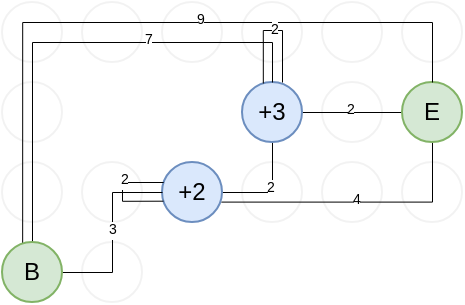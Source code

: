 <mxfile version="24.9.1">
  <diagram name="Page-1" id="T8_Pfgg00Lvm1iwahL-D">
    <mxGraphModel dx="683" dy="362" grid="1" gridSize="10" guides="1" tooltips="1" connect="1" arrows="1" fold="1" page="1" pageScale="1" pageWidth="850" pageHeight="1100" background="none" math="0" shadow="0">
      <root>
        <mxCell id="0" />
        <mxCell id="1" parent="0" />
        <mxCell id="sveesTRRniiYQOb-pHVm-175" value="" style="ellipse;whiteSpace=wrap;html=1;aspect=fixed;labelBackgroundColor=none;rounded=0;opacity=5;movable=1;resizable=1;rotatable=1;deletable=1;editable=1;locked=0;connectable=1;" vertex="1" parent="1">
          <mxGeometry x="540" y="240" width="30" height="30" as="geometry" />
        </mxCell>
        <mxCell id="sveesTRRniiYQOb-pHVm-159" value="" style="ellipse;whiteSpace=wrap;html=1;aspect=fixed;labelBackgroundColor=none;rounded=0;opacity=5;movable=1;resizable=1;rotatable=1;deletable=1;editable=1;locked=0;connectable=1;" vertex="1" parent="1">
          <mxGeometry x="420" y="240" width="30" height="30" as="geometry" />
        </mxCell>
        <mxCell id="sveesTRRniiYQOb-pHVm-161" value="" style="ellipse;whiteSpace=wrap;html=1;aspect=fixed;labelBackgroundColor=none;rounded=0;opacity=5;movable=1;resizable=1;rotatable=1;deletable=1;editable=1;locked=0;connectable=1;" vertex="1" parent="1">
          <mxGeometry x="460" y="240" width="30" height="30" as="geometry" />
        </mxCell>
        <mxCell id="sveesTRRniiYQOb-pHVm-163" value="" style="ellipse;whiteSpace=wrap;html=1;aspect=fixed;labelBackgroundColor=none;rounded=0;opacity=5;movable=1;resizable=1;rotatable=1;deletable=1;editable=1;locked=0;connectable=1;" vertex="1" parent="1">
          <mxGeometry x="500" y="240" width="30" height="30" as="geometry" />
        </mxCell>
        <mxCell id="sveesTRRniiYQOb-pHVm-166" value="" style="ellipse;whiteSpace=wrap;html=1;aspect=fixed;labelBackgroundColor=none;rounded=0;opacity=5;movable=1;resizable=1;rotatable=1;deletable=1;editable=1;locked=0;connectable=1;" vertex="1" parent="1">
          <mxGeometry x="420" y="280" width="30" height="30" as="geometry" />
        </mxCell>
        <mxCell id="sveesTRRniiYQOb-pHVm-168" value="" style="ellipse;whiteSpace=wrap;html=1;aspect=fixed;labelBackgroundColor=none;rounded=0;opacity=5;movable=1;resizable=1;rotatable=1;deletable=1;editable=1;locked=0;connectable=1;" vertex="1" parent="1">
          <mxGeometry x="420" y="320" width="30" height="30" as="geometry" />
        </mxCell>
        <mxCell id="sveesTRRniiYQOb-pHVm-170" value="" style="ellipse;whiteSpace=wrap;html=1;aspect=fixed;labelBackgroundColor=none;rounded=0;opacity=5;movable=1;resizable=1;rotatable=1;deletable=1;editable=1;locked=0;connectable=1;" vertex="1" parent="1">
          <mxGeometry x="460" y="320" width="30" height="30" as="geometry" />
        </mxCell>
        <mxCell id="sveesTRRniiYQOb-pHVm-177" value="" style="ellipse;whiteSpace=wrap;html=1;aspect=fixed;labelBackgroundColor=none;rounded=0;opacity=5;movable=1;resizable=1;rotatable=1;deletable=1;editable=1;locked=0;connectable=1;" vertex="1" parent="1">
          <mxGeometry x="580" y="240" width="30" height="30" as="geometry" />
        </mxCell>
        <mxCell id="sveesTRRniiYQOb-pHVm-179" value="" style="ellipse;whiteSpace=wrap;html=1;aspect=fixed;labelBackgroundColor=none;rounded=0;opacity=5;movable=1;resizable=1;rotatable=1;deletable=1;editable=1;locked=0;connectable=1;" vertex="1" parent="1">
          <mxGeometry x="620" y="240" width="30" height="30" as="geometry" />
        </mxCell>
        <mxCell id="sveesTRRniiYQOb-pHVm-186" value="" style="ellipse;whiteSpace=wrap;html=1;aspect=fixed;labelBackgroundColor=none;rounded=0;opacity=5;movable=1;resizable=1;rotatable=1;deletable=1;editable=1;locked=0;connectable=1;" vertex="1" parent="1">
          <mxGeometry x="580" y="280" width="30" height="30" as="geometry" />
        </mxCell>
        <mxCell id="sveesTRRniiYQOb-pHVm-188" value="" style="ellipse;whiteSpace=wrap;html=1;aspect=fixed;labelBackgroundColor=none;rounded=0;opacity=5;movable=1;resizable=1;rotatable=1;deletable=1;editable=1;locked=0;connectable=1;" vertex="1" parent="1">
          <mxGeometry x="540" y="320" width="30" height="30" as="geometry" />
        </mxCell>
        <mxCell id="sveesTRRniiYQOb-pHVm-191" value="" style="ellipse;whiteSpace=wrap;html=1;aspect=fixed;labelBackgroundColor=none;rounded=0;opacity=5;movable=1;resizable=1;rotatable=1;deletable=1;editable=1;locked=0;connectable=1;" vertex="1" parent="1">
          <mxGeometry x="580" y="320" width="30" height="30" as="geometry" />
        </mxCell>
        <mxCell id="sveesTRRniiYQOb-pHVm-195" value="" style="ellipse;whiteSpace=wrap;html=1;aspect=fixed;labelBackgroundColor=none;rounded=0;opacity=5;movable=1;resizable=1;rotatable=1;deletable=1;editable=1;locked=0;connectable=1;" vertex="1" parent="1">
          <mxGeometry x="620" y="320" width="30" height="30" as="geometry" />
        </mxCell>
        <mxCell id="sveesTRRniiYQOb-pHVm-203" value="" style="ellipse;whiteSpace=wrap;html=1;aspect=fixed;labelBackgroundColor=none;rounded=0;opacity=5;movable=1;resizable=1;rotatable=1;deletable=1;editable=1;locked=0;connectable=1;" vertex="1" parent="1">
          <mxGeometry x="460" y="360" width="30" height="30" as="geometry" />
        </mxCell>
        <mxCell id="sveesTRRniiYQOb-pHVm-144" style="edgeStyle=orthogonalEdgeStyle;rounded=0;orthogonalLoop=1;jettySize=auto;html=1;exitX=1;exitY=0.5;exitDx=0;exitDy=0;entryX=0.5;entryY=1;entryDx=0;entryDy=0;strokeWidth=0.5;endArrow=none;endFill=0;" edge="1" parent="1" source="sveesTRRniiYQOb-pHVm-92" target="sveesTRRniiYQOb-pHVm-101">
          <mxGeometry relative="1" as="geometry" />
        </mxCell>
        <mxCell id="sveesTRRniiYQOb-pHVm-145" value="2" style="edgeLabel;html=1;align=center;verticalAlign=middle;resizable=0;points=[];fontSize=7;" vertex="1" connectable="0" parent="sveesTRRniiYQOb-pHVm-144">
          <mxGeometry y="-2" relative="1" as="geometry">
            <mxPoint x="-3" y="-2" as="offset" />
          </mxGeometry>
        </mxCell>
        <mxCell id="sveesTRRniiYQOb-pHVm-152" style="edgeStyle=orthogonalEdgeStyle;rounded=0;orthogonalLoop=1;jettySize=auto;html=1;exitX=0.98;exitY=0.66;exitDx=0;exitDy=0;entryX=0.5;entryY=1;entryDx=0;entryDy=0;strokeWidth=0.5;endArrow=none;endFill=0;exitPerimeter=0;" edge="1" parent="1" source="sveesTRRniiYQOb-pHVm-92" target="sveesTRRniiYQOb-pHVm-112">
          <mxGeometry relative="1" as="geometry">
            <Array as="points">
              <mxPoint x="635" y="340" />
            </Array>
          </mxGeometry>
        </mxCell>
        <mxCell id="sveesTRRniiYQOb-pHVm-153" value="4" style="edgeLabel;html=1;align=center;verticalAlign=middle;resizable=0;points=[];fontSize=7;" vertex="1" connectable="0" parent="sveesTRRniiYQOb-pHVm-152">
          <mxGeometry x="-0.012" y="1" relative="1" as="geometry">
            <mxPoint as="offset" />
          </mxGeometry>
        </mxCell>
        <mxCell id="sveesTRRniiYQOb-pHVm-92" value="+2" style="ellipse;whiteSpace=wrap;html=1;aspect=fixed;labelBackgroundColor=none;rounded=0;fillColor=#dae8fc;strokeColor=#6c8ebf;" vertex="1" parent="1">
          <mxGeometry x="500" y="320" width="30" height="30" as="geometry" />
        </mxCell>
        <mxCell id="sveesTRRniiYQOb-pHVm-142" style="edgeStyle=orthogonalEdgeStyle;rounded=0;orthogonalLoop=1;jettySize=auto;html=1;exitX=1;exitY=0.5;exitDx=0;exitDy=0;entryX=0;entryY=0.5;entryDx=0;entryDy=0;endArrow=none;endFill=0;strokeWidth=0.5;" edge="1" parent="1" source="sveesTRRniiYQOb-pHVm-101" target="sveesTRRniiYQOb-pHVm-112">
          <mxGeometry relative="1" as="geometry" />
        </mxCell>
        <mxCell id="sveesTRRniiYQOb-pHVm-143" value="2" style="edgeLabel;html=1;align=center;verticalAlign=middle;resizable=0;points=[];fontSize=7;" vertex="1" connectable="0" parent="sveesTRRniiYQOb-pHVm-142">
          <mxGeometry x="-0.057" y="1" relative="1" as="geometry">
            <mxPoint as="offset" />
          </mxGeometry>
        </mxCell>
        <mxCell id="sveesTRRniiYQOb-pHVm-101" value="+3" style="ellipse;whiteSpace=wrap;html=1;aspect=fixed;labelBackgroundColor=none;rounded=0;fillColor=#dae8fc;strokeColor=#6c8ebf;" vertex="1" parent="1">
          <mxGeometry x="540" y="280" width="30" height="30" as="geometry" />
        </mxCell>
        <mxCell id="sveesTRRniiYQOb-pHVm-112" value="E" style="ellipse;whiteSpace=wrap;html=1;aspect=fixed;labelBackgroundColor=none;rounded=0;fillColor=#d5e8d4;strokeColor=#82b366;" vertex="1" parent="1">
          <mxGeometry x="620" y="280" width="30" height="30" as="geometry" />
        </mxCell>
        <mxCell id="sveesTRRniiYQOb-pHVm-135" style="edgeStyle=orthogonalEdgeStyle;rounded=0;orthogonalLoop=1;jettySize=auto;html=1;exitX=1;exitY=0.5;exitDx=0;exitDy=0;entryX=0;entryY=0.5;entryDx=0;entryDy=0;endArrow=none;endFill=0;strokeWidth=0.5;" edge="1" parent="1" source="sveesTRRniiYQOb-pHVm-118" target="sveesTRRniiYQOb-pHVm-92">
          <mxGeometry relative="1" as="geometry" />
        </mxCell>
        <mxCell id="sveesTRRniiYQOb-pHVm-136" value="3" style="edgeLabel;html=1;align=center;verticalAlign=middle;resizable=0;points=[];fontSize=7;" vertex="1" connectable="0" parent="sveesTRRniiYQOb-pHVm-135">
          <mxGeometry x="0.004" y="-1" relative="1" as="geometry">
            <mxPoint x="-1" y="-1" as="offset" />
          </mxGeometry>
        </mxCell>
        <mxCell id="sveesTRRniiYQOb-pHVm-138" style="edgeStyle=orthogonalEdgeStyle;rounded=0;orthogonalLoop=1;jettySize=auto;html=1;exitX=0.5;exitY=0;exitDx=0;exitDy=0;entryX=0.5;entryY=0;entryDx=0;entryDy=0;endArrow=none;endFill=0;strokeWidth=0.5;" edge="1" parent="1" source="sveesTRRniiYQOb-pHVm-118" target="sveesTRRniiYQOb-pHVm-101">
          <mxGeometry relative="1" as="geometry" />
        </mxCell>
        <mxCell id="sveesTRRniiYQOb-pHVm-139" value="7" style="edgeLabel;html=1;align=center;verticalAlign=middle;resizable=0;points=[];fontSize=7;" vertex="1" connectable="0" parent="sveesTRRniiYQOb-pHVm-138">
          <mxGeometry x="0.207" y="1" relative="1" as="geometry">
            <mxPoint x="13" as="offset" />
          </mxGeometry>
        </mxCell>
        <mxCell id="sveesTRRniiYQOb-pHVm-140" style="edgeStyle=orthogonalEdgeStyle;rounded=0;orthogonalLoop=1;jettySize=auto;html=1;exitX=0.336;exitY=0.033;exitDx=0;exitDy=0;entryX=0.5;entryY=0;entryDx=0;entryDy=0;exitPerimeter=0;strokeWidth=0.5;endArrow=none;endFill=0;" edge="1" parent="1" source="sveesTRRniiYQOb-pHVm-118" target="sveesTRRniiYQOb-pHVm-112">
          <mxGeometry relative="1" as="geometry">
            <Array as="points">
              <mxPoint x="430" y="250" />
              <mxPoint x="635" y="250" />
            </Array>
          </mxGeometry>
        </mxCell>
        <mxCell id="sveesTRRniiYQOb-pHVm-141" value="9" style="edgeLabel;align=center;verticalAlign=middle;resizable=0;points=[];labelBackgroundColor=default;labelBorderColor=none;textShadow=0;html=1;fontSize=7;" vertex="1" connectable="0" parent="sveesTRRniiYQOb-pHVm-140">
          <mxGeometry x="0.334" y="2" relative="1" as="geometry">
            <mxPoint x="-31" y="1" as="offset" />
          </mxGeometry>
        </mxCell>
        <mxCell id="sveesTRRniiYQOb-pHVm-118" value="B" style="ellipse;whiteSpace=wrap;html=1;aspect=fixed;labelBackgroundColor=none;rounded=0;fillColor=#d5e8d4;strokeColor=#82b366;" vertex="1" parent="1">
          <mxGeometry x="420" y="360" width="30" height="30" as="geometry" />
        </mxCell>
        <mxCell id="sveesTRRniiYQOb-pHVm-154" style="edgeStyle=orthogonalEdgeStyle;rounded=0;orthogonalLoop=1;jettySize=auto;html=1;exitX=0.018;exitY=0.645;exitDx=0;exitDy=0;entryX=0.019;entryY=0.347;entryDx=0;entryDy=0;exitPerimeter=0;entryPerimeter=0;strokeWidth=0.5;endArrow=none;endFill=0;" edge="1" parent="1" source="sveesTRRniiYQOb-pHVm-92" target="sveesTRRniiYQOb-pHVm-92">
          <mxGeometry relative="1" as="geometry">
            <Array as="points">
              <mxPoint x="480" y="339" />
              <mxPoint x="480" y="330" />
              <mxPoint x="501" y="330" />
            </Array>
          </mxGeometry>
        </mxCell>
        <mxCell id="sveesTRRniiYQOb-pHVm-155" value="2" style="edgeLabel;html=1;align=center;verticalAlign=middle;resizable=0;points=[];fontSize=7;" vertex="1" connectable="0" parent="sveesTRRniiYQOb-pHVm-154">
          <mxGeometry x="0.198" y="1" relative="1" as="geometry">
            <mxPoint as="offset" />
          </mxGeometry>
        </mxCell>
        <mxCell id="sveesTRRniiYQOb-pHVm-156" style="edgeStyle=orthogonalEdgeStyle;rounded=0;orthogonalLoop=1;jettySize=auto;html=1;exitX=0.347;exitY=0.017;exitDx=0;exitDy=0;exitPerimeter=0;strokeWidth=0.5;endArrow=none;endFill=0;" edge="1" parent="1" source="sveesTRRniiYQOb-pHVm-101">
          <mxGeometry relative="1" as="geometry">
            <mxPoint x="560" y="280" as="targetPoint" />
            <Array as="points">
              <mxPoint x="550" y="254" />
              <mxPoint x="560" y="254" />
            </Array>
          </mxGeometry>
        </mxCell>
        <mxCell id="sveesTRRniiYQOb-pHVm-157" value="2" style="edgeLabel;html=1;align=center;verticalAlign=middle;resizable=0;points=[];fontSize=7;" vertex="1" connectable="0" parent="sveesTRRniiYQOb-pHVm-156">
          <mxGeometry x="-0.341" relative="1" as="geometry">
            <mxPoint x="5" y="-6" as="offset" />
          </mxGeometry>
        </mxCell>
      </root>
    </mxGraphModel>
  </diagram>
</mxfile>
